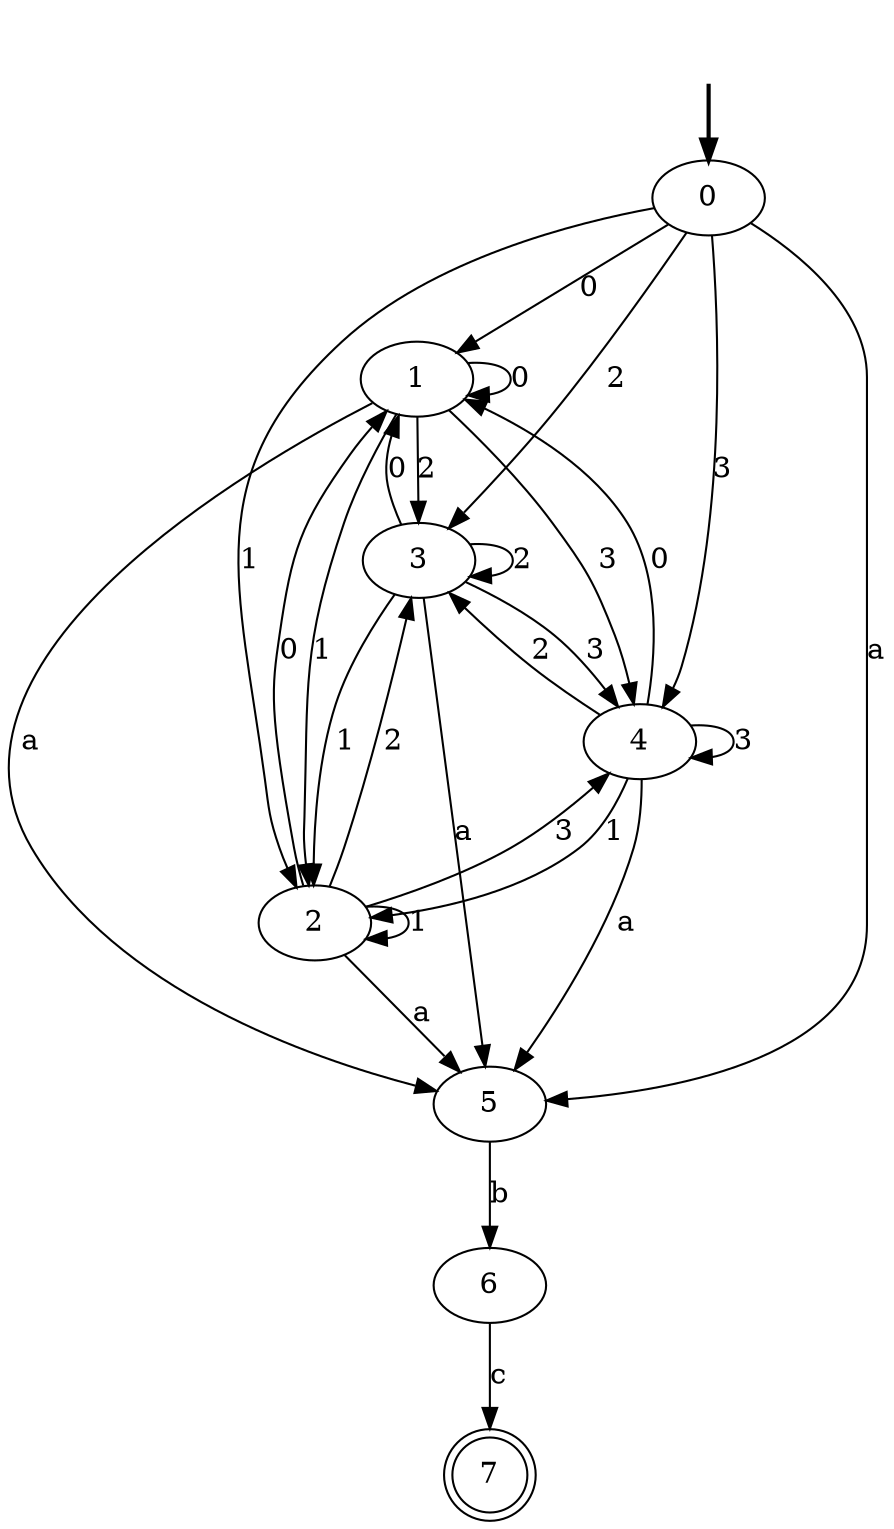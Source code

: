 digraph {
	fake [style=invisible]
	0 [root=true]
	6
	1
	5
	3
	2
	4
	7 [shape=doublecircle]
	fake -> 0 [style=bold]
	0 -> 1 [label=0]
	0 -> 2 [label=1]
	0 -> 3 [label=2]
	0 -> 4 [label=3]
	0 -> 5 [label=a]
	1 -> 1 [label=0]
	1 -> 2 [label=1]
	1 -> 3 [label=2]
	1 -> 4 [label=3]
	1 -> 5 [label=a]
	2 -> 1 [label=0]
	2 -> 2 [label=1]
	2 -> 3 [label=2]
	2 -> 4 [label=3]
	2 -> 5 [label=a]
	3 -> 1 [label=0]
	3 -> 2 [label=1]
	3 -> 3 [label=2]
	3 -> 4 [label=3]
	3 -> 5 [label=a]
	4 -> 1 [label=0]
	4 -> 2 [label=1]
	4 -> 3 [label=2]
	4 -> 4 [label=3]
	4 -> 5 [label=a]
	5 -> 6 [label=b]
	6 -> 7 [label=c]
}
